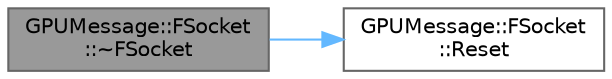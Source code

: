digraph "GPUMessage::FSocket::~FSocket"
{
 // INTERACTIVE_SVG=YES
 // LATEX_PDF_SIZE
  bgcolor="transparent";
  edge [fontname=Helvetica,fontsize=10,labelfontname=Helvetica,labelfontsize=10];
  node [fontname=Helvetica,fontsize=10,shape=box,height=0.2,width=0.4];
  rankdir="LR";
  Node1 [id="Node000001",label="GPUMessage::FSocket\l::~FSocket",height=0.2,width=0.4,color="gray40", fillcolor="grey60", style="filled", fontcolor="black",tooltip=" "];
  Node1 -> Node2 [id="edge1_Node000001_Node000002",color="steelblue1",style="solid",tooltip=" "];
  Node2 [id="Node000002",label="GPUMessage::FSocket\l::Reset",height=0.2,width=0.4,color="grey40", fillcolor="white", style="filled",URL="$db/d5e/classGPUMessage_1_1FSocket.html#a386619a873efa3e0ae254410bfc4a4d4",tooltip=" "];
}
